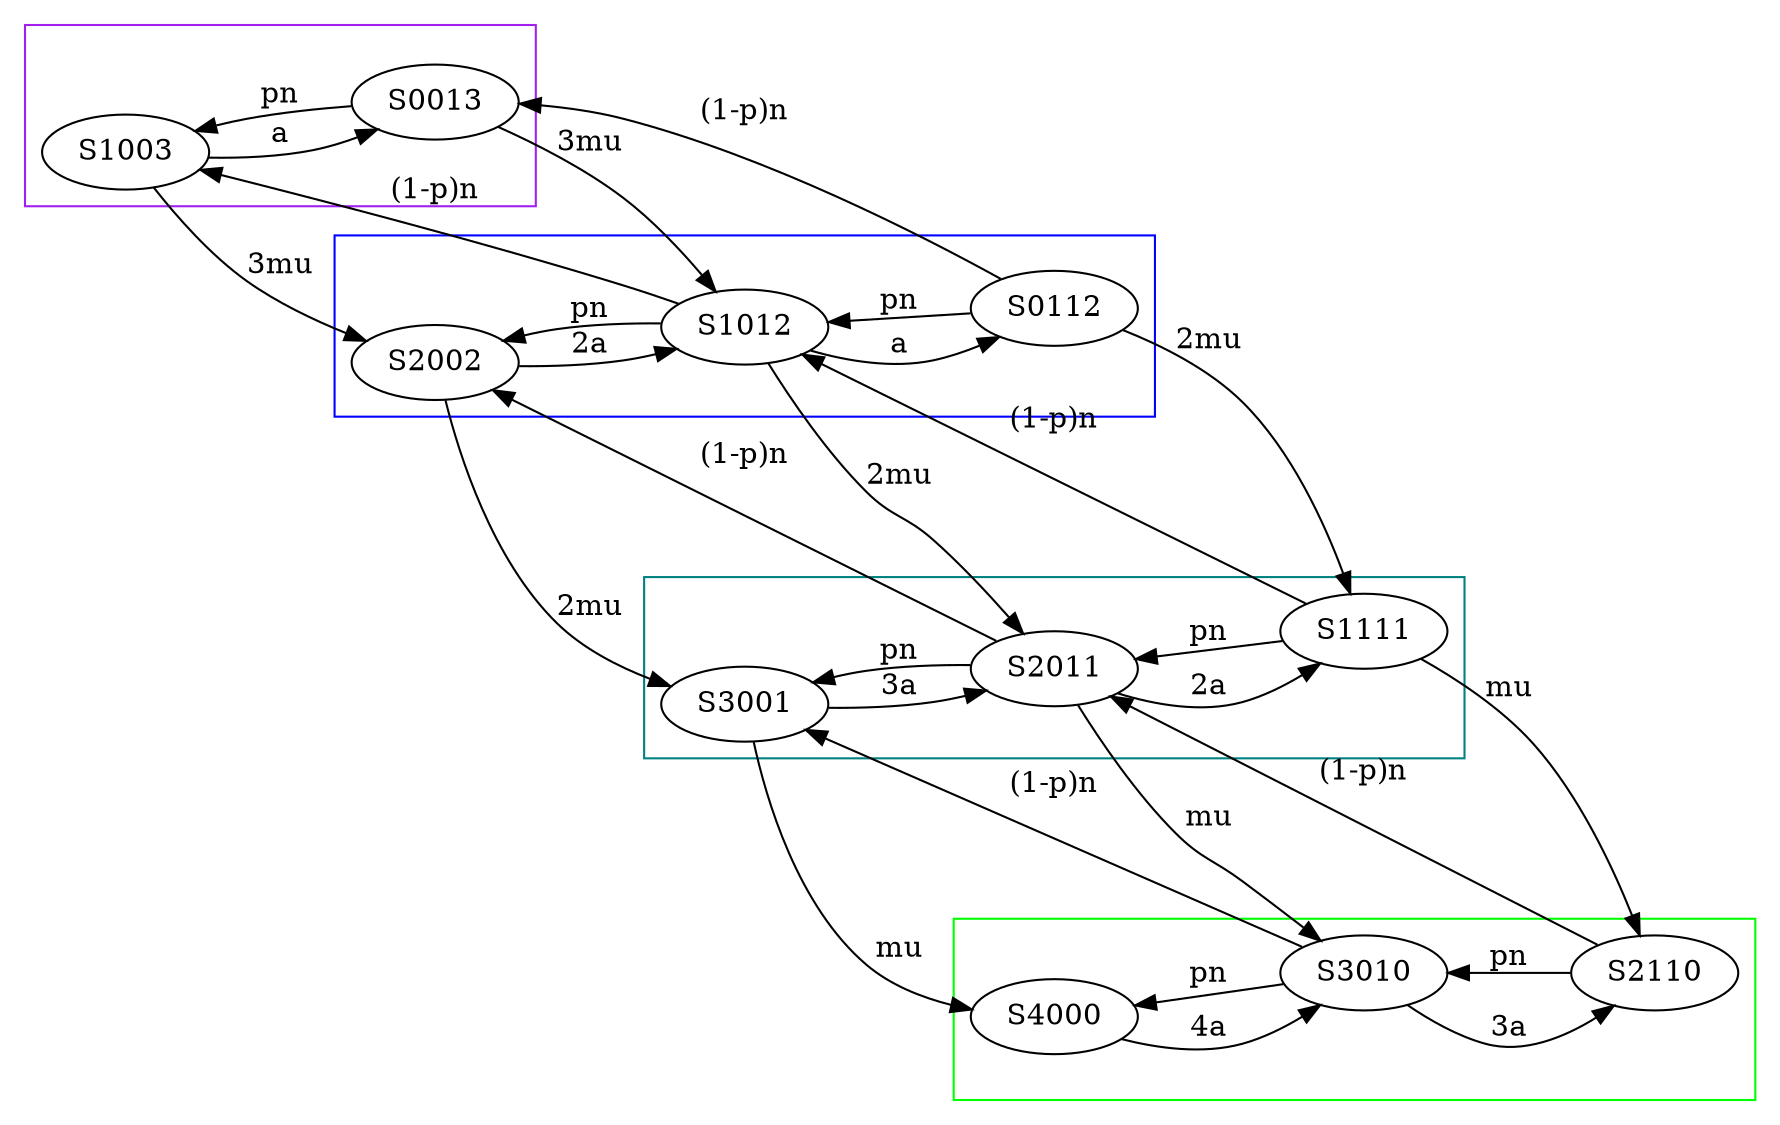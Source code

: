 digraph G {
    rankdir="LR"

    // Row A
    S4000 -> S3010 [label="4a"]
    S3010 -> S2110 [label="3a"]

    S3010 -> S4000 [label="pn"]
    S2110 -> S3010 [label="pn"]


    S3010 -> S3001 [label="(1-p)n"]
    S0112 -> S0013 [label="(1-p)n"]

    // Row B 
    S3001 -> S2011 [label="3a"]
    S2011 -> S1111 [label="2a"]

    S2011 -> S3001 [label="pn"]
    S1111 -> S2011 [label="pn"]

    S1111 -> S1012 [label="(1-p)n"]

    S2110 -> S2011 [label="(1-p)n"]
    S2011 -> S2002 [label="(1-p)n"]

    S3001 -> S4000 [label="mu"]
    S2011 -> S3010 [label="mu"]
    S1111 -> S2110 [label="mu"]
    
    // Row C
    S2002 -> S1012 [label="2a"]
    S1012 -> S0112 [label="a"]

    S2002 -> S1012 [label="pn" dir=back]
    S1012 -> S0112 [label="pn" dir=back]

    S1012 -> S1003 [label="(1-p)n"]

    S2002 -> S3001 [label="2mu"]
    S1012 -> S2011 [label="2mu"]
    S0112 -> S1111 [label="2mu"]

    // Row D
    S1003 -> S0013 [label="a"]

    S1003 -> S0013 [label="pn" dir=back]

    S1003 -> S2002 [label="3mu"]
    S0013 -> S1012 [label="3mu"]

    subgraph cluster_A {
        color=green
        S4000, S3010, S2110
    }

    subgraph cluster_B {
        color=teal
        S3001, S2011, S1111
    }

    subgraph cluster_C {
        color=blue
        S2002, S1012, S0112
    }

    subgraph cluster_D {
        color=purple
        S1003, S0013
    }
}
